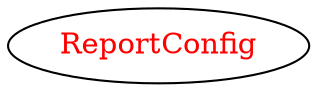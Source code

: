 digraph dependencyGraph {
 concentrate=true;
 ranksep="2.0";
 rankdir="LR"; 
 splines="ortho";
"ReportConfig" [fontcolor="red"];
}